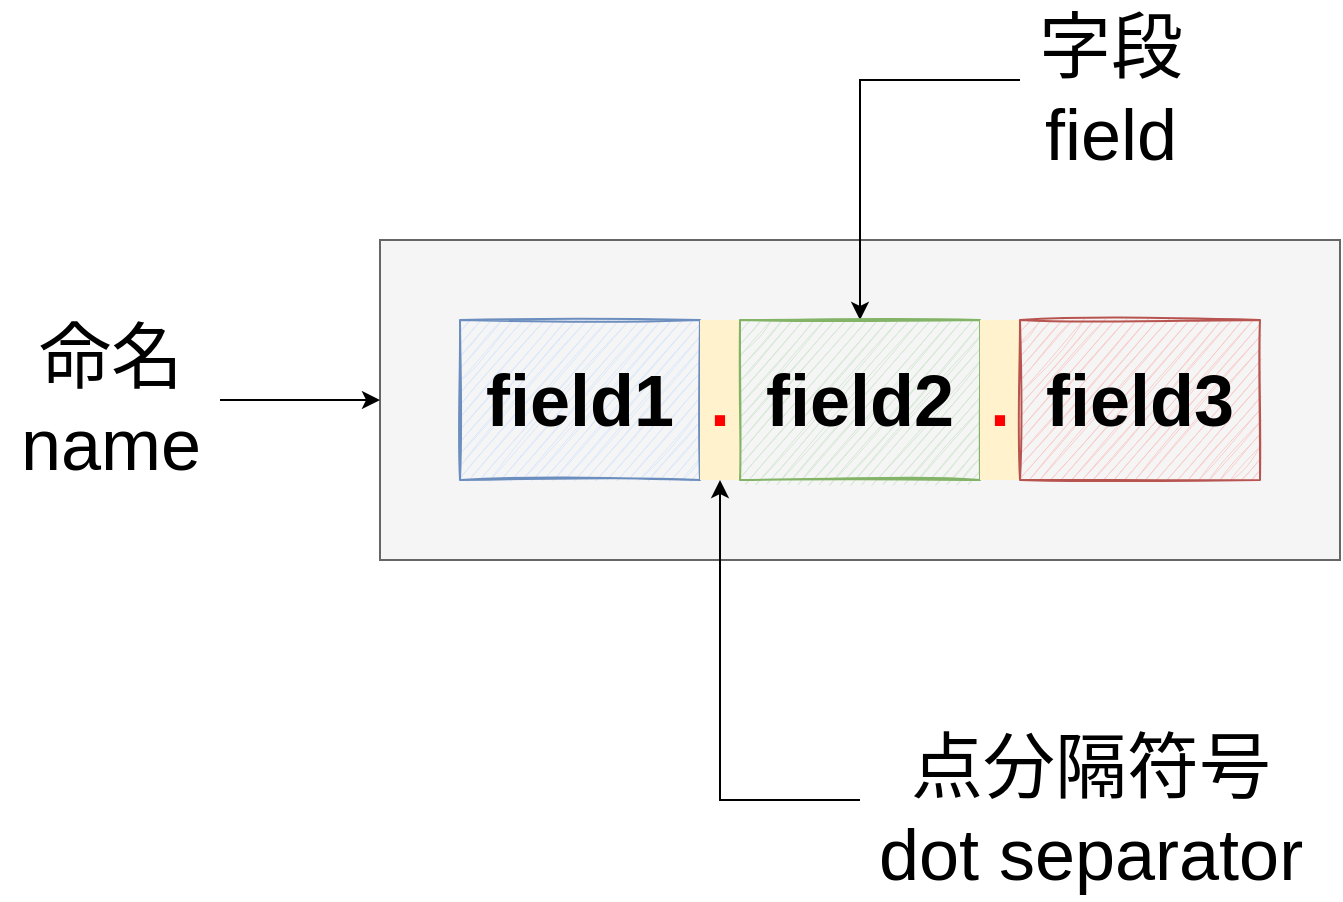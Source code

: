 <mxfile version="18.0.1" type="device"><diagram id="GavgkT-HCQfJ7AZ0UFU3" name="第 1 页"><mxGraphModel dx="1102" dy="865" grid="1" gridSize="10" guides="1" tooltips="1" connect="1" arrows="1" fold="1" page="1" pageScale="1" pageWidth="1169" pageHeight="827" math="0" shadow="0"><root><mxCell id="0"/><mxCell id="1" parent="0"/><mxCell id="upikN-cSjKX7Whr5YJM8-1" value="" style="rounded=0;whiteSpace=wrap;html=1;fillColor=#f5f5f5;strokeColor=#666666;fontColor=#333333;" vertex="1" parent="1"><mxGeometry x="360" y="280" width="480" height="160" as="geometry"/></mxCell><mxCell id="upikN-cSjKX7Whr5YJM8-6" style="edgeStyle=orthogonalEdgeStyle;rounded=0;orthogonalLoop=1;jettySize=auto;html=1;entryX=0.5;entryY=0;entryDx=0;entryDy=0;fontSize=36;" edge="1" parent="1" source="upikN-cSjKX7Whr5YJM8-3" target="upikN-cSjKX7Whr5YJM8-15"><mxGeometry relative="1" as="geometry"><Array as="points"><mxPoint x="600" y="200"/></Array></mxGeometry></mxCell><mxCell id="upikN-cSjKX7Whr5YJM8-3" value="字段&lt;br&gt;field" style="text;html=1;resizable=0;autosize=1;align=center;verticalAlign=middle;points=[];fillColor=none;strokeColor=none;rounded=0;fontSize=36;" vertex="1" parent="1"><mxGeometry x="680" y="160" width="90" height="90" as="geometry"/></mxCell><mxCell id="upikN-cSjKX7Whr5YJM8-5" style="edgeStyle=orthogonalEdgeStyle;rounded=0;orthogonalLoop=1;jettySize=auto;html=1;entryX=0;entryY=0.5;entryDx=0;entryDy=0;fontSize=36;" edge="1" parent="1" source="upikN-cSjKX7Whr5YJM8-4" target="upikN-cSjKX7Whr5YJM8-1"><mxGeometry relative="1" as="geometry"/></mxCell><mxCell id="upikN-cSjKX7Whr5YJM8-4" value="命名&lt;br&gt;name" style="text;html=1;resizable=0;autosize=1;align=center;verticalAlign=middle;points=[];fillColor=none;strokeColor=none;rounded=0;fontSize=36;" vertex="1" parent="1"><mxGeometry x="170" y="315" width="110" height="90" as="geometry"/></mxCell><mxCell id="upikN-cSjKX7Whr5YJM8-13" value="field1" style="rounded=0;whiteSpace=wrap;html=1;sketch=1;fontSize=36;fontStyle=1;fillColor=#dae8fc;strokeColor=#6c8ebf;" vertex="1" parent="1"><mxGeometry x="400" y="320" width="120" height="80" as="geometry"/></mxCell><mxCell id="upikN-cSjKX7Whr5YJM8-14" value="." style="rounded=0;whiteSpace=wrap;html=1;sketch=0;fontSize=36;fontStyle=1;strokeColor=none;fillColor=#fff2cc;fontColor=#FF0000;" vertex="1" parent="1"><mxGeometry x="520" y="320" width="20" height="80" as="geometry"/></mxCell><mxCell id="upikN-cSjKX7Whr5YJM8-15" value="field2" style="rounded=0;whiteSpace=wrap;html=1;sketch=1;fontSize=36;fontStyle=1;fillColor=#d5e8d4;strokeColor=#82b366;" vertex="1" parent="1"><mxGeometry x="540" y="320" width="120" height="80" as="geometry"/></mxCell><mxCell id="upikN-cSjKX7Whr5YJM8-16" value="." style="rounded=0;whiteSpace=wrap;html=1;sketch=0;fontSize=36;fontStyle=1;strokeColor=none;fillColor=#fff2cc;fontColor=#FF0000;" vertex="1" parent="1"><mxGeometry x="660" y="320" width="20" height="80" as="geometry"/></mxCell><mxCell id="upikN-cSjKX7Whr5YJM8-17" value="field3" style="rounded=0;whiteSpace=wrap;html=1;sketch=1;fontSize=36;fontStyle=1;fillColor=#f8cecc;strokeColor=#b85450;" vertex="1" parent="1"><mxGeometry x="680" y="320" width="120" height="80" as="geometry"/></mxCell><mxCell id="upikN-cSjKX7Whr5YJM8-20" style="edgeStyle=orthogonalEdgeStyle;rounded=0;orthogonalLoop=1;jettySize=auto;html=1;fontSize=36;" edge="1" parent="1" source="upikN-cSjKX7Whr5YJM8-19" target="upikN-cSjKX7Whr5YJM8-14"><mxGeometry relative="1" as="geometry"><Array as="points"><mxPoint x="530" y="560"/></Array></mxGeometry></mxCell><mxCell id="upikN-cSjKX7Whr5YJM8-19" value="点分隔符号&lt;br&gt;dot&amp;nbsp;separator" style="text;html=1;resizable=0;autosize=1;align=center;verticalAlign=middle;points=[];fillColor=none;strokeColor=none;rounded=0;fontSize=36;" vertex="1" parent="1"><mxGeometry x="600" y="520" width="230" height="90" as="geometry"/></mxCell></root></mxGraphModel></diagram></mxfile>